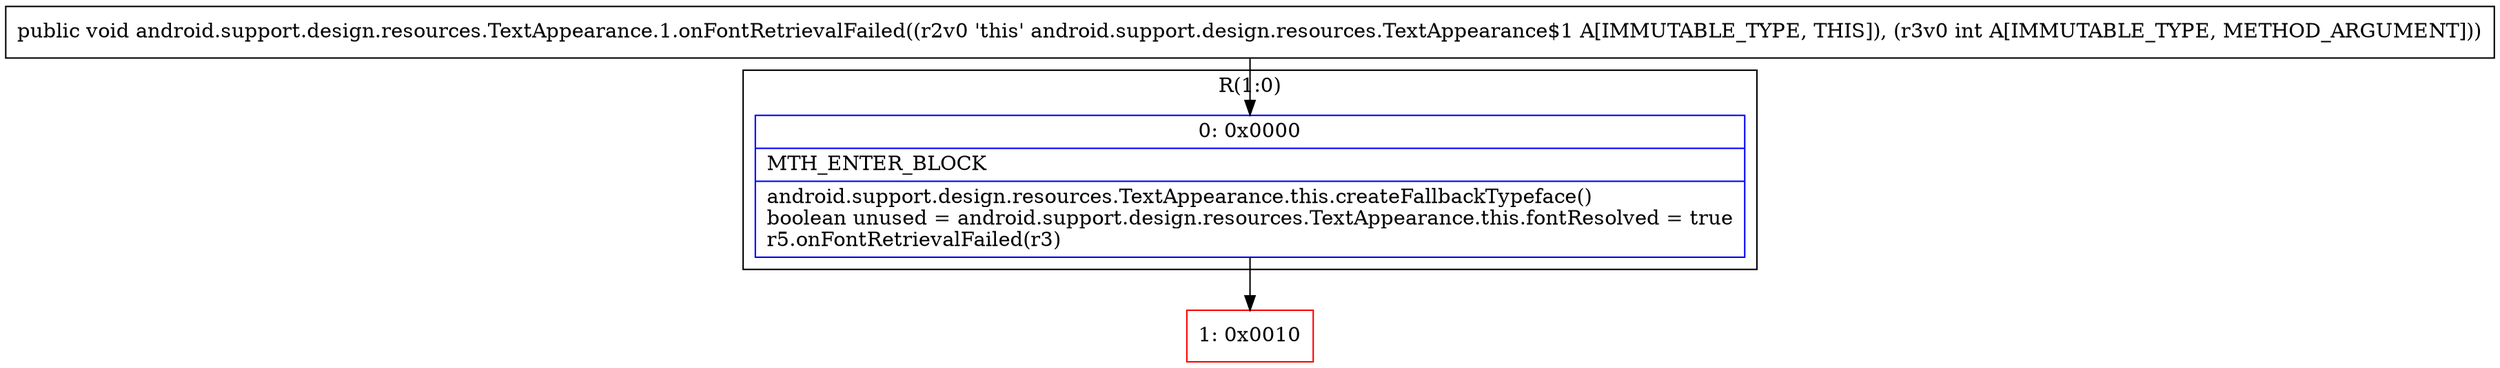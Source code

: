digraph "CFG forandroid.support.design.resources.TextAppearance.1.onFontRetrievalFailed(I)V" {
subgraph cluster_Region_2131093067 {
label = "R(1:0)";
node [shape=record,color=blue];
Node_0 [shape=record,label="{0\:\ 0x0000|MTH_ENTER_BLOCK\l|android.support.design.resources.TextAppearance.this.createFallbackTypeface()\lboolean unused = android.support.design.resources.TextAppearance.this.fontResolved = true\lr5.onFontRetrievalFailed(r3)\l}"];
}
Node_1 [shape=record,color=red,label="{1\:\ 0x0010}"];
MethodNode[shape=record,label="{public void android.support.design.resources.TextAppearance.1.onFontRetrievalFailed((r2v0 'this' android.support.design.resources.TextAppearance$1 A[IMMUTABLE_TYPE, THIS]), (r3v0 int A[IMMUTABLE_TYPE, METHOD_ARGUMENT])) }"];
MethodNode -> Node_0;
Node_0 -> Node_1;
}

